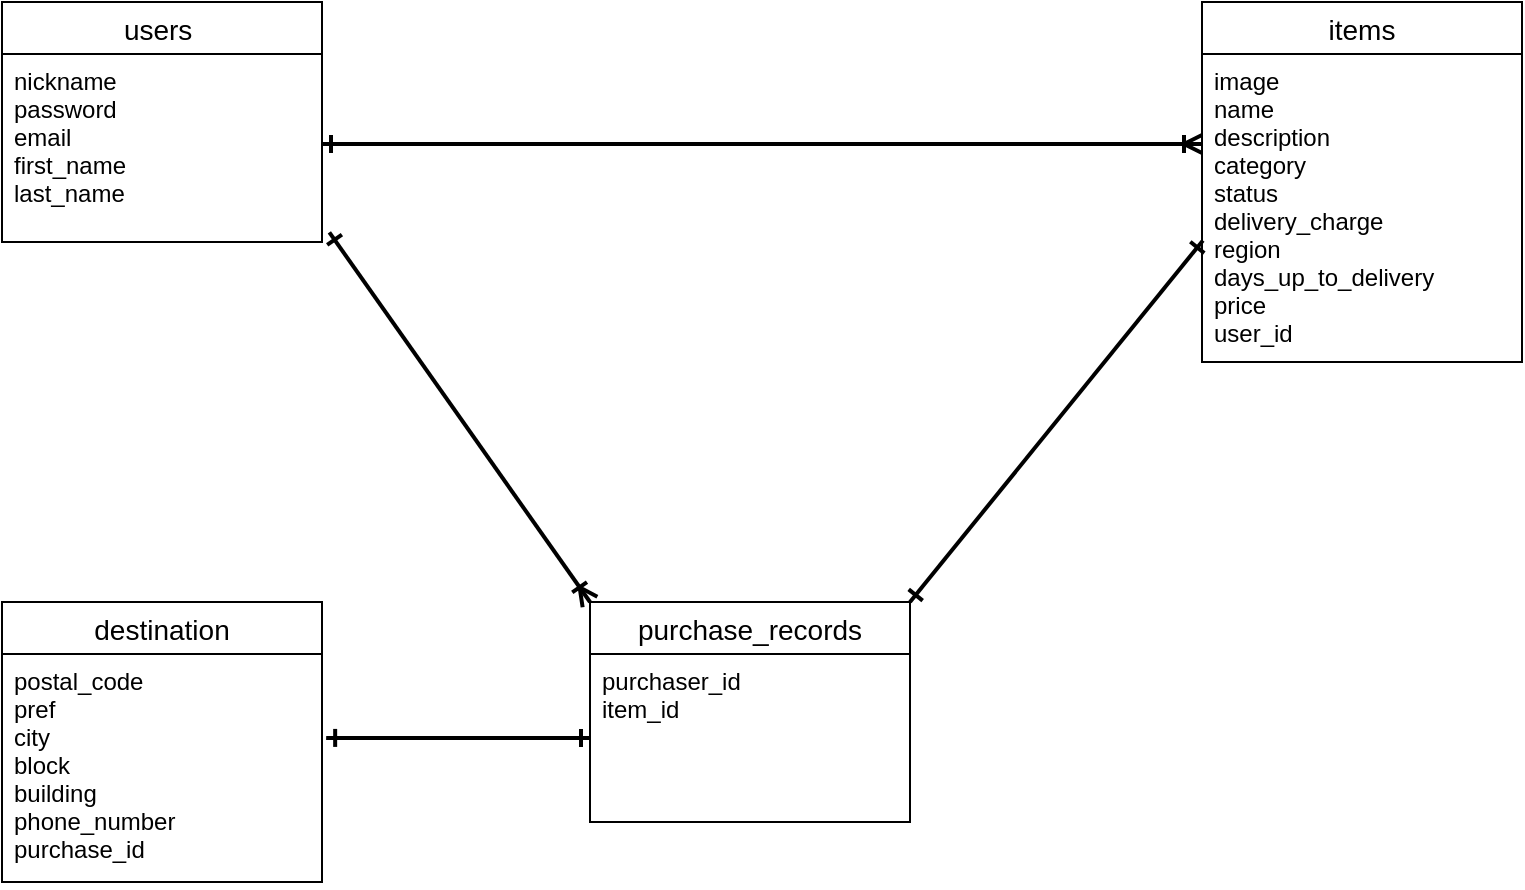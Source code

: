 <mxfile>
    <diagram id="yXPiLWJa1fcquDta2MmI" name="ページ1">
        <mxGraphModel dx="870" dy="491" grid="1" gridSize="10" guides="1" tooltips="1" connect="1" arrows="1" fold="1" page="1" pageScale="1" pageWidth="827" pageHeight="1169" math="0" shadow="0">
            <root>
                <mxCell id="0"/>
                <mxCell id="1" parent="0"/>
                <mxCell id="51" value="users " style="swimlane;fontStyle=0;childLayout=stackLayout;horizontal=1;startSize=26;horizontalStack=0;resizeParent=1;resizeParentMax=0;resizeLast=0;collapsible=1;marginBottom=0;align=center;fontSize=14;" parent="1" vertex="1">
                    <mxGeometry x="40" y="40" width="160" height="120" as="geometry">
                        <mxRectangle x="40" y="40" width="80" height="30" as="alternateBounds"/>
                    </mxGeometry>
                </mxCell>
                <mxCell id="52" value="nickname&#10;password&#10;email&#10;first_name&#10;last_name" style="text;strokeColor=none;fillColor=none;spacingLeft=4;spacingRight=4;overflow=hidden;rotatable=0;points=[[0,0.5],[1,0.5]];portConstraint=eastwest;fontSize=12;" parent="51" vertex="1">
                    <mxGeometry y="26" width="160" height="94" as="geometry"/>
                </mxCell>
                <mxCell id="55" value="items" style="swimlane;fontStyle=0;childLayout=stackLayout;horizontal=1;startSize=26;horizontalStack=0;resizeParent=1;resizeParentMax=0;resizeLast=0;collapsible=1;marginBottom=0;align=center;fontSize=14;" parent="1" vertex="1">
                    <mxGeometry x="640" y="40" width="160" height="180" as="geometry"/>
                </mxCell>
                <mxCell id="56" value="image&#10;name&#10;description&#10;category&#10;status&#10;delivery_charge&#10;region&#10;days_up_to_delivery&#10;price&#10;user_id" style="text;strokeColor=none;fillColor=none;spacingLeft=4;spacingRight=4;overflow=hidden;rotatable=0;points=[[0,0.5],[1,0.5]];portConstraint=eastwest;fontSize=12;" parent="55" vertex="1">
                    <mxGeometry y="26" width="160" height="154" as="geometry"/>
                </mxCell>
                <mxCell id="63" style="edgeStyle=none;jumpSize=6;html=1;exitX=1;exitY=0;exitDx=0;exitDy=0;entryX=0.003;entryY=1.107;entryDx=0;entryDy=0;entryPerimeter=0;strokeWidth=2;endArrow=ERone;endFill=0;endSize=6;startArrow=ERone;startFill=0;" parent="1" source="59" edge="1">
                    <mxGeometry relative="1" as="geometry">
                        <mxPoint x="640.48" y="159.21" as="targetPoint"/>
                    </mxGeometry>
                </mxCell>
                <mxCell id="64" style="edgeStyle=none;jumpSize=6;html=1;exitX=0;exitY=0;exitDx=0;exitDy=0;entryX=1.023;entryY=0.973;entryDx=0;entryDy=0;entryPerimeter=0;strokeWidth=2;endArrow=ERone;endFill=0;endSize=6;startArrow=ERoneToMany;startFill=0;" parent="1" source="59" edge="1">
                    <mxGeometry relative="1" as="geometry">
                        <mxPoint x="203.68" y="155.19" as="targetPoint"/>
                    </mxGeometry>
                </mxCell>
                <mxCell id="59" value="purchase_records" style="swimlane;fontStyle=0;childLayout=stackLayout;horizontal=1;startSize=26;horizontalStack=0;resizeParent=1;resizeParentMax=0;resizeLast=0;collapsible=1;marginBottom=0;align=center;fontSize=14;" parent="1" vertex="1">
                    <mxGeometry x="334" y="340" width="160" height="110" as="geometry"/>
                </mxCell>
                <mxCell id="60" value="purchaser_id&#10;item_id&#10;" style="text;strokeColor=none;fillColor=none;spacingLeft=4;spacingRight=4;overflow=hidden;rotatable=0;points=[[0,0.5],[1,0.5]];portConstraint=eastwest;fontSize=12;" parent="59" vertex="1">
                    <mxGeometry y="26" width="160" height="84" as="geometry"/>
                </mxCell>
                <mxCell id="66" style="edgeStyle=none;jumpSize=6;html=1;exitX=1;exitY=0.5;exitDx=0;exitDy=0;entryX=0;entryY=0.5;entryDx=0;entryDy=0;strokeWidth=2;endArrow=ERoneToMany;endFill=0;endSize=6;startArrow=ERone;startFill=0;" parent="1" edge="1">
                    <mxGeometry relative="1" as="geometry">
                        <mxPoint x="200" y="111" as="sourcePoint"/>
                        <mxPoint x="640" y="111" as="targetPoint"/>
                    </mxGeometry>
                </mxCell>
                <mxCell id="67" value="destination" style="swimlane;fontStyle=0;childLayout=stackLayout;horizontal=1;startSize=26;horizontalStack=0;resizeParent=1;resizeParentMax=0;resizeLast=0;collapsible=1;marginBottom=0;align=center;fontSize=14;" parent="1" vertex="1">
                    <mxGeometry x="40" y="340" width="160" height="140" as="geometry"/>
                </mxCell>
                <mxCell id="68" value="postal_code&#10;pref&#10;city&#10;block&#10;building&#10;phone_number&#10;purchase_id" style="text;strokeColor=none;fillColor=none;spacingLeft=4;spacingRight=4;overflow=hidden;rotatable=0;points=[[0,0.5],[1,0.5]];portConstraint=eastwest;fontSize=12;" parent="67" vertex="1">
                    <mxGeometry y="26" width="160" height="114" as="geometry"/>
                </mxCell>
                <mxCell id="72" style="edgeStyle=none;jumpSize=6;html=1;exitX=0;exitY=0.5;exitDx=0;exitDy=0;entryX=1.013;entryY=0.368;entryDx=0;entryDy=0;entryPerimeter=0;strokeWidth=2;startArrow=ERone;startFill=0;endArrow=ERone;endFill=0;endSize=6;" parent="1" source="60" target="68" edge="1">
                    <mxGeometry relative="1" as="geometry"/>
                </mxCell>
            </root>
        </mxGraphModel>
    </diagram>
</mxfile>